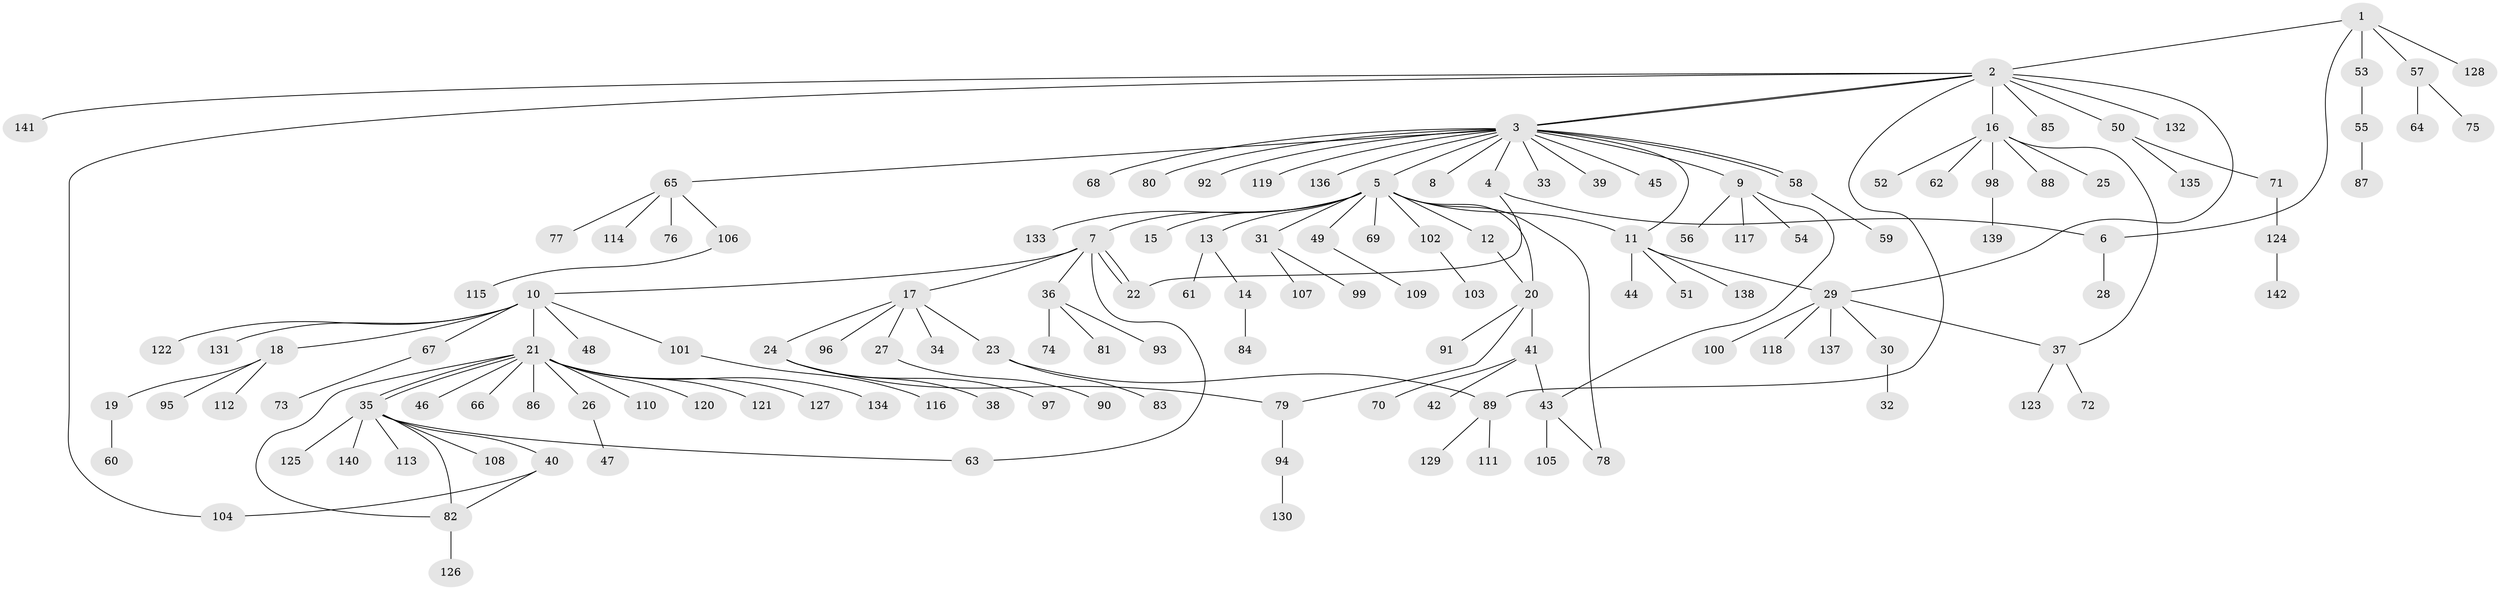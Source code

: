 // coarse degree distribution, {6: 0.03, 12: 0.01, 2: 0.13, 3: 0.1, 5: 0.02, 4: 0.05, 15: 0.01, 1: 0.61, 11: 0.01, 9: 0.01, 7: 0.02}
// Generated by graph-tools (version 1.1) at 2025/36/03/04/25 23:36:54]
// undirected, 142 vertices, 159 edges
graph export_dot {
  node [color=gray90,style=filled];
  1;
  2;
  3;
  4;
  5;
  6;
  7;
  8;
  9;
  10;
  11;
  12;
  13;
  14;
  15;
  16;
  17;
  18;
  19;
  20;
  21;
  22;
  23;
  24;
  25;
  26;
  27;
  28;
  29;
  30;
  31;
  32;
  33;
  34;
  35;
  36;
  37;
  38;
  39;
  40;
  41;
  42;
  43;
  44;
  45;
  46;
  47;
  48;
  49;
  50;
  51;
  52;
  53;
  54;
  55;
  56;
  57;
  58;
  59;
  60;
  61;
  62;
  63;
  64;
  65;
  66;
  67;
  68;
  69;
  70;
  71;
  72;
  73;
  74;
  75;
  76;
  77;
  78;
  79;
  80;
  81;
  82;
  83;
  84;
  85;
  86;
  87;
  88;
  89;
  90;
  91;
  92;
  93;
  94;
  95;
  96;
  97;
  98;
  99;
  100;
  101;
  102;
  103;
  104;
  105;
  106;
  107;
  108;
  109;
  110;
  111;
  112;
  113;
  114;
  115;
  116;
  117;
  118;
  119;
  120;
  121;
  122;
  123;
  124;
  125;
  126;
  127;
  128;
  129;
  130;
  131;
  132;
  133;
  134;
  135;
  136;
  137;
  138;
  139;
  140;
  141;
  142;
  1 -- 2;
  1 -- 6;
  1 -- 53;
  1 -- 57;
  1 -- 128;
  2 -- 3;
  2 -- 3;
  2 -- 16;
  2 -- 29;
  2 -- 50;
  2 -- 85;
  2 -- 89;
  2 -- 104;
  2 -- 132;
  2 -- 141;
  3 -- 4;
  3 -- 5;
  3 -- 8;
  3 -- 9;
  3 -- 11;
  3 -- 33;
  3 -- 39;
  3 -- 45;
  3 -- 58;
  3 -- 58;
  3 -- 65;
  3 -- 68;
  3 -- 80;
  3 -- 92;
  3 -- 119;
  3 -- 136;
  4 -- 6;
  4 -- 22;
  5 -- 7;
  5 -- 11;
  5 -- 12;
  5 -- 13;
  5 -- 15;
  5 -- 20;
  5 -- 31;
  5 -- 49;
  5 -- 69;
  5 -- 78;
  5 -- 102;
  5 -- 133;
  6 -- 28;
  7 -- 10;
  7 -- 17;
  7 -- 22;
  7 -- 22;
  7 -- 36;
  7 -- 63;
  9 -- 43;
  9 -- 54;
  9 -- 56;
  9 -- 117;
  10 -- 18;
  10 -- 21;
  10 -- 48;
  10 -- 67;
  10 -- 101;
  10 -- 122;
  10 -- 131;
  11 -- 29;
  11 -- 44;
  11 -- 51;
  11 -- 138;
  12 -- 20;
  13 -- 14;
  13 -- 61;
  14 -- 84;
  16 -- 25;
  16 -- 37;
  16 -- 52;
  16 -- 62;
  16 -- 88;
  16 -- 98;
  17 -- 23;
  17 -- 24;
  17 -- 27;
  17 -- 34;
  17 -- 96;
  18 -- 19;
  18 -- 95;
  18 -- 112;
  19 -- 60;
  20 -- 41;
  20 -- 79;
  20 -- 91;
  21 -- 26;
  21 -- 35;
  21 -- 35;
  21 -- 46;
  21 -- 66;
  21 -- 82;
  21 -- 86;
  21 -- 110;
  21 -- 120;
  21 -- 121;
  21 -- 127;
  21 -- 134;
  23 -- 83;
  23 -- 89;
  24 -- 38;
  24 -- 79;
  24 -- 97;
  26 -- 47;
  27 -- 90;
  29 -- 30;
  29 -- 37;
  29 -- 100;
  29 -- 118;
  29 -- 137;
  30 -- 32;
  31 -- 99;
  31 -- 107;
  35 -- 40;
  35 -- 63;
  35 -- 82;
  35 -- 108;
  35 -- 113;
  35 -- 125;
  35 -- 140;
  36 -- 74;
  36 -- 81;
  36 -- 93;
  37 -- 72;
  37 -- 123;
  40 -- 82;
  40 -- 104;
  41 -- 42;
  41 -- 43;
  41 -- 70;
  43 -- 78;
  43 -- 105;
  49 -- 109;
  50 -- 71;
  50 -- 135;
  53 -- 55;
  55 -- 87;
  57 -- 64;
  57 -- 75;
  58 -- 59;
  65 -- 76;
  65 -- 77;
  65 -- 106;
  65 -- 114;
  67 -- 73;
  71 -- 124;
  79 -- 94;
  82 -- 126;
  89 -- 111;
  89 -- 129;
  94 -- 130;
  98 -- 139;
  101 -- 116;
  102 -- 103;
  106 -- 115;
  124 -- 142;
}
